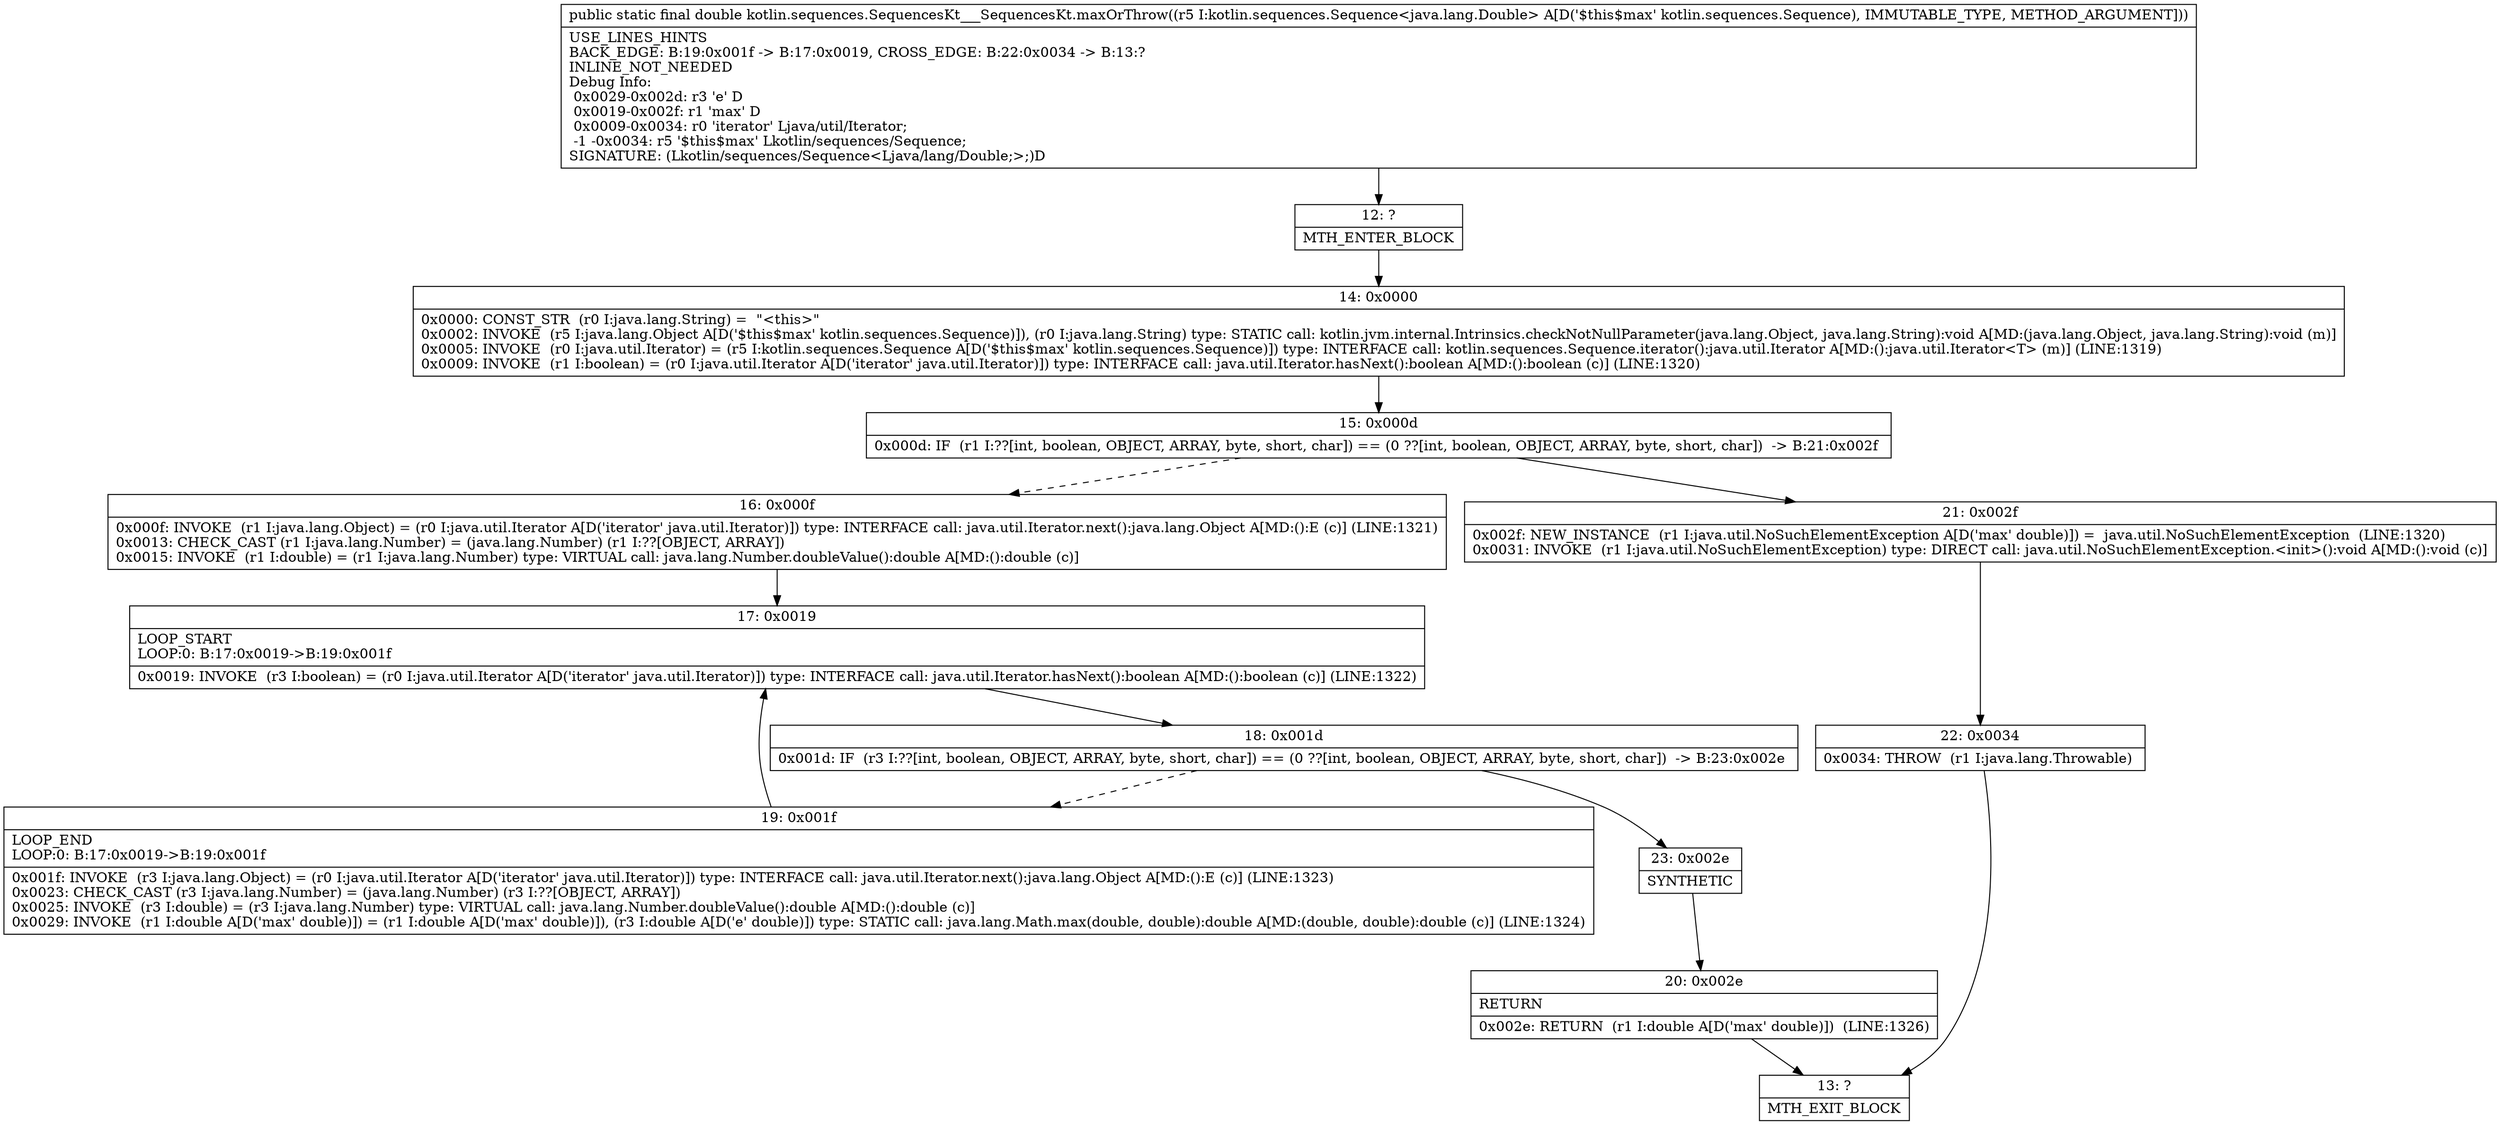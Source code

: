 digraph "CFG forkotlin.sequences.SequencesKt___SequencesKt.maxOrThrow(Lkotlin\/sequences\/Sequence;)D" {
Node_12 [shape=record,label="{12\:\ ?|MTH_ENTER_BLOCK\l}"];
Node_14 [shape=record,label="{14\:\ 0x0000|0x0000: CONST_STR  (r0 I:java.lang.String) =  \"\<this\>\" \l0x0002: INVOKE  (r5 I:java.lang.Object A[D('$this$max' kotlin.sequences.Sequence)]), (r0 I:java.lang.String) type: STATIC call: kotlin.jvm.internal.Intrinsics.checkNotNullParameter(java.lang.Object, java.lang.String):void A[MD:(java.lang.Object, java.lang.String):void (m)]\l0x0005: INVOKE  (r0 I:java.util.Iterator) = (r5 I:kotlin.sequences.Sequence A[D('$this$max' kotlin.sequences.Sequence)]) type: INTERFACE call: kotlin.sequences.Sequence.iterator():java.util.Iterator A[MD:():java.util.Iterator\<T\> (m)] (LINE:1319)\l0x0009: INVOKE  (r1 I:boolean) = (r0 I:java.util.Iterator A[D('iterator' java.util.Iterator)]) type: INTERFACE call: java.util.Iterator.hasNext():boolean A[MD:():boolean (c)] (LINE:1320)\l}"];
Node_15 [shape=record,label="{15\:\ 0x000d|0x000d: IF  (r1 I:??[int, boolean, OBJECT, ARRAY, byte, short, char]) == (0 ??[int, boolean, OBJECT, ARRAY, byte, short, char])  \-\> B:21:0x002f \l}"];
Node_16 [shape=record,label="{16\:\ 0x000f|0x000f: INVOKE  (r1 I:java.lang.Object) = (r0 I:java.util.Iterator A[D('iterator' java.util.Iterator)]) type: INTERFACE call: java.util.Iterator.next():java.lang.Object A[MD:():E (c)] (LINE:1321)\l0x0013: CHECK_CAST (r1 I:java.lang.Number) = (java.lang.Number) (r1 I:??[OBJECT, ARRAY]) \l0x0015: INVOKE  (r1 I:double) = (r1 I:java.lang.Number) type: VIRTUAL call: java.lang.Number.doubleValue():double A[MD:():double (c)]\l}"];
Node_17 [shape=record,label="{17\:\ 0x0019|LOOP_START\lLOOP:0: B:17:0x0019\-\>B:19:0x001f\l|0x0019: INVOKE  (r3 I:boolean) = (r0 I:java.util.Iterator A[D('iterator' java.util.Iterator)]) type: INTERFACE call: java.util.Iterator.hasNext():boolean A[MD:():boolean (c)] (LINE:1322)\l}"];
Node_18 [shape=record,label="{18\:\ 0x001d|0x001d: IF  (r3 I:??[int, boolean, OBJECT, ARRAY, byte, short, char]) == (0 ??[int, boolean, OBJECT, ARRAY, byte, short, char])  \-\> B:23:0x002e \l}"];
Node_19 [shape=record,label="{19\:\ 0x001f|LOOP_END\lLOOP:0: B:17:0x0019\-\>B:19:0x001f\l|0x001f: INVOKE  (r3 I:java.lang.Object) = (r0 I:java.util.Iterator A[D('iterator' java.util.Iterator)]) type: INTERFACE call: java.util.Iterator.next():java.lang.Object A[MD:():E (c)] (LINE:1323)\l0x0023: CHECK_CAST (r3 I:java.lang.Number) = (java.lang.Number) (r3 I:??[OBJECT, ARRAY]) \l0x0025: INVOKE  (r3 I:double) = (r3 I:java.lang.Number) type: VIRTUAL call: java.lang.Number.doubleValue():double A[MD:():double (c)]\l0x0029: INVOKE  (r1 I:double A[D('max' double)]) = (r1 I:double A[D('max' double)]), (r3 I:double A[D('e' double)]) type: STATIC call: java.lang.Math.max(double, double):double A[MD:(double, double):double (c)] (LINE:1324)\l}"];
Node_23 [shape=record,label="{23\:\ 0x002e|SYNTHETIC\l}"];
Node_20 [shape=record,label="{20\:\ 0x002e|RETURN\l|0x002e: RETURN  (r1 I:double A[D('max' double)])  (LINE:1326)\l}"];
Node_13 [shape=record,label="{13\:\ ?|MTH_EXIT_BLOCK\l}"];
Node_21 [shape=record,label="{21\:\ 0x002f|0x002f: NEW_INSTANCE  (r1 I:java.util.NoSuchElementException A[D('max' double)]) =  java.util.NoSuchElementException  (LINE:1320)\l0x0031: INVOKE  (r1 I:java.util.NoSuchElementException) type: DIRECT call: java.util.NoSuchElementException.\<init\>():void A[MD:():void (c)]\l}"];
Node_22 [shape=record,label="{22\:\ 0x0034|0x0034: THROW  (r1 I:java.lang.Throwable) \l}"];
MethodNode[shape=record,label="{public static final double kotlin.sequences.SequencesKt___SequencesKt.maxOrThrow((r5 I:kotlin.sequences.Sequence\<java.lang.Double\> A[D('$this$max' kotlin.sequences.Sequence), IMMUTABLE_TYPE, METHOD_ARGUMENT]))  | USE_LINES_HINTS\lBACK_EDGE: B:19:0x001f \-\> B:17:0x0019, CROSS_EDGE: B:22:0x0034 \-\> B:13:?\lINLINE_NOT_NEEDED\lDebug Info:\l  0x0029\-0x002d: r3 'e' D\l  0x0019\-0x002f: r1 'max' D\l  0x0009\-0x0034: r0 'iterator' Ljava\/util\/Iterator;\l  \-1 \-0x0034: r5 '$this$max' Lkotlin\/sequences\/Sequence;\lSIGNATURE: (Lkotlin\/sequences\/Sequence\<Ljava\/lang\/Double;\>;)D\l}"];
MethodNode -> Node_12;Node_12 -> Node_14;
Node_14 -> Node_15;
Node_15 -> Node_16[style=dashed];
Node_15 -> Node_21;
Node_16 -> Node_17;
Node_17 -> Node_18;
Node_18 -> Node_19[style=dashed];
Node_18 -> Node_23;
Node_19 -> Node_17;
Node_23 -> Node_20;
Node_20 -> Node_13;
Node_21 -> Node_22;
Node_22 -> Node_13;
}

